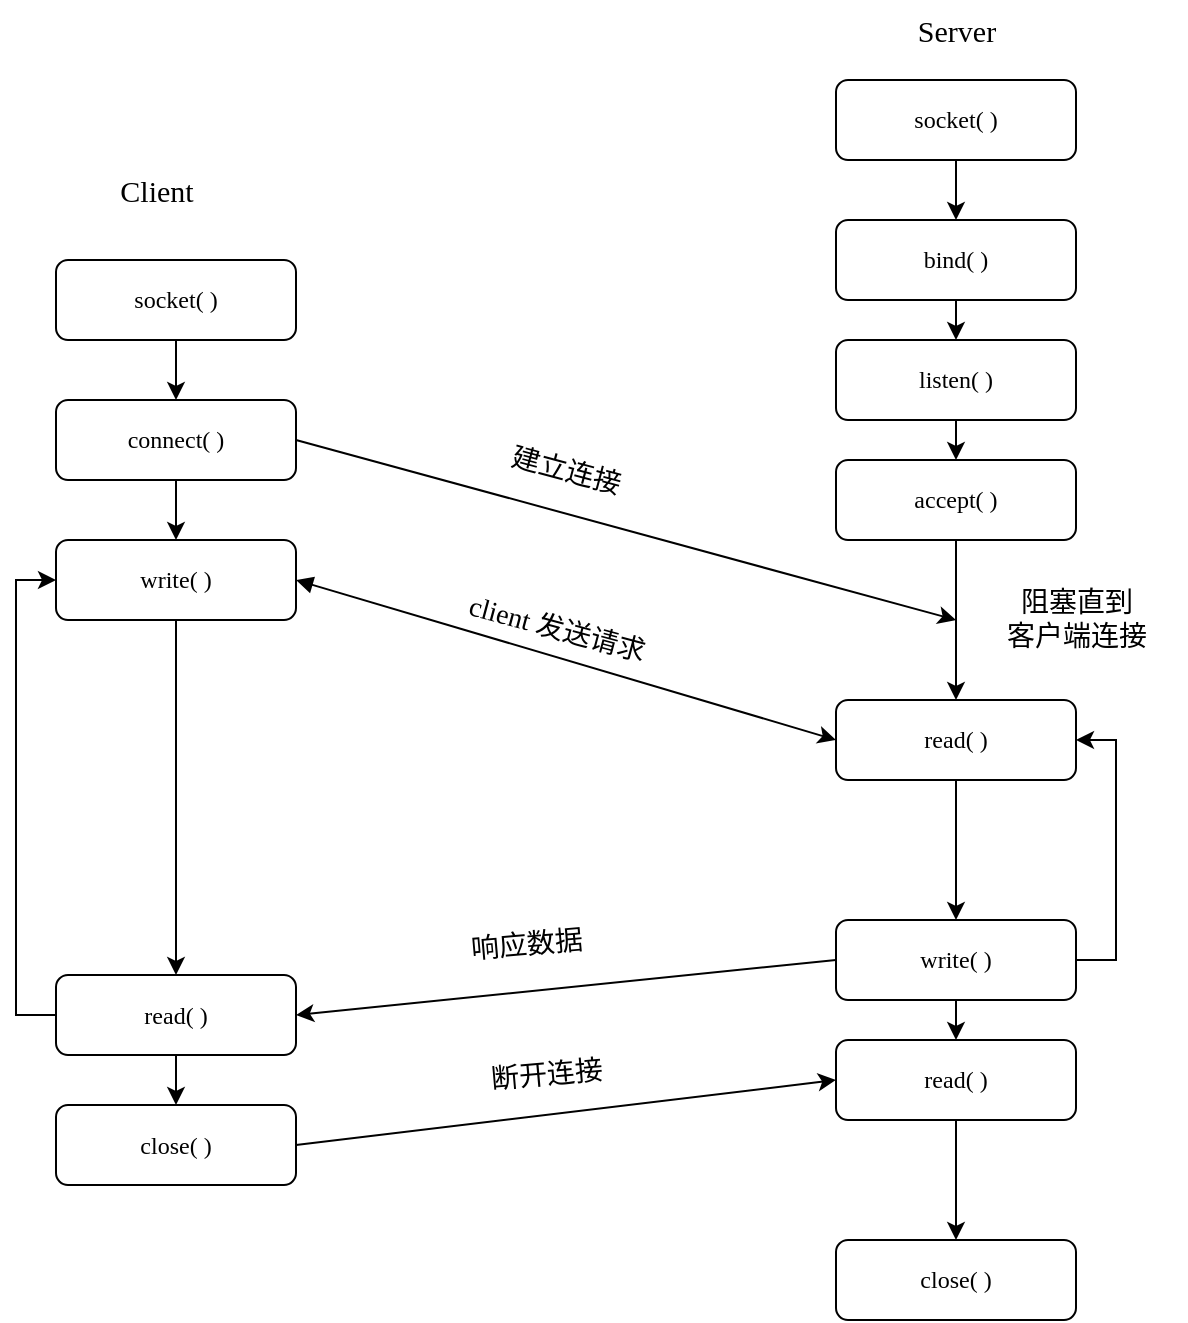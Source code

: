 <mxfile version="23.0.2" type="device">
  <diagram name="第 1 页" id="0UkRAWhv97G_hta1VuXM">
    <mxGraphModel dx="1434" dy="878" grid="1" gridSize="10" guides="1" tooltips="1" connect="1" arrows="1" fold="1" page="1" pageScale="1" pageWidth="827" pageHeight="1169" math="0" shadow="0">
      <root>
        <mxCell id="0" />
        <mxCell id="1" parent="0" />
        <mxCell id="wZC5xmdolLClaahxzQqj-42" style="edgeStyle=orthogonalEdgeStyle;rounded=0;orthogonalLoop=1;jettySize=auto;html=1;exitX=0.5;exitY=1;exitDx=0;exitDy=0;entryX=0.5;entryY=0;entryDx=0;entryDy=0;" edge="1" parent="1" source="wZC5xmdolLClaahxzQqj-5" target="wZC5xmdolLClaahxzQqj-15">
          <mxGeometry relative="1" as="geometry" />
        </mxCell>
        <mxCell id="wZC5xmdolLClaahxzQqj-5" value="socket( )" style="rounded=1;whiteSpace=wrap;html=1;fontFamily=Maple Mono SC NF;" vertex="1" parent="1">
          <mxGeometry x="460" y="200" width="120" height="40" as="geometry" />
        </mxCell>
        <mxCell id="wZC5xmdolLClaahxzQqj-35" style="edgeStyle=orthogonalEdgeStyle;rounded=0;orthogonalLoop=1;jettySize=auto;html=1;exitX=0.5;exitY=1;exitDx=0;exitDy=0;fontFamily=Maple Mono SC NF;" edge="1" parent="1" source="wZC5xmdolLClaahxzQqj-14" target="wZC5xmdolLClaahxzQqj-18">
          <mxGeometry relative="1" as="geometry" />
        </mxCell>
        <mxCell id="wZC5xmdolLClaahxzQqj-14" value="accept( )" style="rounded=1;whiteSpace=wrap;html=1;fontFamily=Maple Mono SC NF;" vertex="1" parent="1">
          <mxGeometry x="460" y="390" width="120" height="40" as="geometry" />
        </mxCell>
        <mxCell id="wZC5xmdolLClaahxzQqj-43" style="edgeStyle=orthogonalEdgeStyle;rounded=0;orthogonalLoop=1;jettySize=auto;html=1;exitX=0.5;exitY=1;exitDx=0;exitDy=0;entryX=0.5;entryY=0;entryDx=0;entryDy=0;" edge="1" parent="1" source="wZC5xmdolLClaahxzQqj-15" target="wZC5xmdolLClaahxzQqj-16">
          <mxGeometry relative="1" as="geometry" />
        </mxCell>
        <mxCell id="wZC5xmdolLClaahxzQqj-15" value="bind( )" style="rounded=1;whiteSpace=wrap;html=1;fontFamily=Maple Mono SC NF;" vertex="1" parent="1">
          <mxGeometry x="460" y="270" width="120" height="40" as="geometry" />
        </mxCell>
        <mxCell id="wZC5xmdolLClaahxzQqj-44" style="edgeStyle=orthogonalEdgeStyle;rounded=0;orthogonalLoop=1;jettySize=auto;html=1;exitX=0.5;exitY=1;exitDx=0;exitDy=0;entryX=0.5;entryY=0;entryDx=0;entryDy=0;fontFamily=Maple Mono SC NF;" edge="1" parent="1" source="wZC5xmdolLClaahxzQqj-16" target="wZC5xmdolLClaahxzQqj-14">
          <mxGeometry relative="1" as="geometry" />
        </mxCell>
        <mxCell id="wZC5xmdolLClaahxzQqj-16" value="listen( )" style="rounded=1;whiteSpace=wrap;html=1;fontFamily=Maple Mono SC NF;" vertex="1" parent="1">
          <mxGeometry x="460" y="330" width="120" height="40" as="geometry" />
        </mxCell>
        <mxCell id="wZC5xmdolLClaahxzQqj-37" style="edgeStyle=orthogonalEdgeStyle;rounded=0;orthogonalLoop=1;jettySize=auto;html=1;exitX=1;exitY=0.5;exitDx=0;exitDy=0;entryX=1;entryY=0.5;entryDx=0;entryDy=0;fontFamily=Maple Mono SC NF;" edge="1" parent="1" source="wZC5xmdolLClaahxzQqj-17" target="wZC5xmdolLClaahxzQqj-18">
          <mxGeometry relative="1" as="geometry" />
        </mxCell>
        <mxCell id="wZC5xmdolLClaahxzQqj-38" style="edgeStyle=orthogonalEdgeStyle;rounded=0;orthogonalLoop=1;jettySize=auto;html=1;exitX=0.5;exitY=1;exitDx=0;exitDy=0;entryX=0.5;entryY=0;entryDx=0;entryDy=0;fontFamily=Maple Mono SC NF;" edge="1" parent="1" source="wZC5xmdolLClaahxzQqj-17" target="wZC5xmdolLClaahxzQqj-20">
          <mxGeometry relative="1" as="geometry" />
        </mxCell>
        <mxCell id="wZC5xmdolLClaahxzQqj-40" style="rounded=0;orthogonalLoop=1;jettySize=auto;html=1;exitX=0;exitY=0.5;exitDx=0;exitDy=0;entryX=1;entryY=0.5;entryDx=0;entryDy=0;" edge="1" parent="1" source="wZC5xmdolLClaahxzQqj-17" target="wZC5xmdolLClaahxzQqj-24">
          <mxGeometry relative="1" as="geometry" />
        </mxCell>
        <mxCell id="wZC5xmdolLClaahxzQqj-17" value="write( )" style="rounded=1;whiteSpace=wrap;html=1;fontFamily=Maple Mono SC NF;" vertex="1" parent="1">
          <mxGeometry x="460" y="620" width="120" height="40" as="geometry" />
        </mxCell>
        <mxCell id="wZC5xmdolLClaahxzQqj-36" style="edgeStyle=orthogonalEdgeStyle;rounded=0;orthogonalLoop=1;jettySize=auto;html=1;exitX=0.5;exitY=1;exitDx=0;exitDy=0;entryX=0.5;entryY=0;entryDx=0;entryDy=0;fontFamily=Maple Mono SC NF;" edge="1" parent="1" source="wZC5xmdolLClaahxzQqj-18" target="wZC5xmdolLClaahxzQqj-17">
          <mxGeometry relative="1" as="geometry" />
        </mxCell>
        <mxCell id="wZC5xmdolLClaahxzQqj-18" value="read( )" style="rounded=1;whiteSpace=wrap;html=1;fontFamily=Maple Mono SC NF;" vertex="1" parent="1">
          <mxGeometry x="460" y="510" width="120" height="40" as="geometry" />
        </mxCell>
        <mxCell id="wZC5xmdolLClaahxzQqj-39" style="edgeStyle=orthogonalEdgeStyle;rounded=0;orthogonalLoop=1;jettySize=auto;html=1;exitX=0.5;exitY=1;exitDx=0;exitDy=0;entryX=0.5;entryY=0;entryDx=0;entryDy=0;fontFamily=Maple Mono SC NF;" edge="1" parent="1" source="wZC5xmdolLClaahxzQqj-20" target="wZC5xmdolLClaahxzQqj-21">
          <mxGeometry relative="1" as="geometry" />
        </mxCell>
        <mxCell id="wZC5xmdolLClaahxzQqj-20" value="read( )" style="rounded=1;whiteSpace=wrap;html=1;fontFamily=Maple Mono SC NF;" vertex="1" parent="1">
          <mxGeometry x="460" y="680" width="120" height="40" as="geometry" />
        </mxCell>
        <mxCell id="wZC5xmdolLClaahxzQqj-21" value="close( )" style="rounded=1;whiteSpace=wrap;html=1;fontFamily=Maple Mono SC NF;" vertex="1" parent="1">
          <mxGeometry x="460" y="780" width="120" height="40" as="geometry" />
        </mxCell>
        <mxCell id="wZC5xmdolLClaahxzQqj-28" style="edgeStyle=orthogonalEdgeStyle;rounded=0;orthogonalLoop=1;jettySize=auto;html=1;exitX=0.5;exitY=1;exitDx=0;exitDy=0;entryX=0.5;entryY=0;entryDx=0;entryDy=0;" edge="1" parent="1" source="wZC5xmdolLClaahxzQqj-22" target="wZC5xmdolLClaahxzQqj-25">
          <mxGeometry relative="1" as="geometry" />
        </mxCell>
        <mxCell id="wZC5xmdolLClaahxzQqj-22" value="&lt;font&gt;socket( )&lt;/font&gt;" style="rounded=1;whiteSpace=wrap;html=1;fontFamily=Maple Mono SC NF;" vertex="1" parent="1">
          <mxGeometry x="70" y="290" width="120" height="40" as="geometry" />
        </mxCell>
        <mxCell id="wZC5xmdolLClaahxzQqj-41" style="rounded=0;orthogonalLoop=1;jettySize=auto;html=1;exitX=1;exitY=0.5;exitDx=0;exitDy=0;entryX=0;entryY=0.5;entryDx=0;entryDy=0;" edge="1" parent="1" source="wZC5xmdolLClaahxzQqj-23" target="wZC5xmdolLClaahxzQqj-20">
          <mxGeometry relative="1" as="geometry" />
        </mxCell>
        <mxCell id="wZC5xmdolLClaahxzQqj-23" value="close( )" style="rounded=1;whiteSpace=wrap;html=1;fontFamily=Maple Mono SC NF;" vertex="1" parent="1">
          <mxGeometry x="70" y="712.5" width="120" height="40" as="geometry" />
        </mxCell>
        <mxCell id="wZC5xmdolLClaahxzQqj-32" style="edgeStyle=orthogonalEdgeStyle;rounded=0;orthogonalLoop=1;jettySize=auto;html=1;exitX=0.5;exitY=1;exitDx=0;exitDy=0;entryX=0.5;entryY=0;entryDx=0;entryDy=0;" edge="1" parent="1" source="wZC5xmdolLClaahxzQqj-24" target="wZC5xmdolLClaahxzQqj-23">
          <mxGeometry relative="1" as="geometry" />
        </mxCell>
        <mxCell id="wZC5xmdolLClaahxzQqj-33" style="edgeStyle=orthogonalEdgeStyle;rounded=0;orthogonalLoop=1;jettySize=auto;html=1;exitX=0;exitY=0.5;exitDx=0;exitDy=0;entryX=0;entryY=0.5;entryDx=0;entryDy=0;" edge="1" parent="1" source="wZC5xmdolLClaahxzQqj-24" target="wZC5xmdolLClaahxzQqj-26">
          <mxGeometry relative="1" as="geometry" />
        </mxCell>
        <mxCell id="wZC5xmdolLClaahxzQqj-24" value="read( )" style="rounded=1;whiteSpace=wrap;html=1;fontFamily=Maple Mono SC NF;" vertex="1" parent="1">
          <mxGeometry x="70" y="647.5" width="120" height="40" as="geometry" />
        </mxCell>
        <mxCell id="wZC5xmdolLClaahxzQqj-29" style="edgeStyle=orthogonalEdgeStyle;rounded=0;orthogonalLoop=1;jettySize=auto;html=1;exitX=0.5;exitY=1;exitDx=0;exitDy=0;entryX=0.5;entryY=0;entryDx=0;entryDy=0;" edge="1" parent="1" source="wZC5xmdolLClaahxzQqj-25" target="wZC5xmdolLClaahxzQqj-26">
          <mxGeometry relative="1" as="geometry" />
        </mxCell>
        <mxCell id="wZC5xmdolLClaahxzQqj-48" style="rounded=0;orthogonalLoop=1;jettySize=auto;html=1;exitX=1;exitY=0.5;exitDx=0;exitDy=0;" edge="1" parent="1" source="wZC5xmdolLClaahxzQqj-25">
          <mxGeometry relative="1" as="geometry">
            <mxPoint x="520" y="470" as="targetPoint" />
          </mxGeometry>
        </mxCell>
        <mxCell id="wZC5xmdolLClaahxzQqj-25" value="connect( )" style="rounded=1;whiteSpace=wrap;html=1;fontFamily=Maple Mono SC NF;" vertex="1" parent="1">
          <mxGeometry x="70" y="360" width="120" height="40" as="geometry" />
        </mxCell>
        <mxCell id="wZC5xmdolLClaahxzQqj-30" style="edgeStyle=orthogonalEdgeStyle;rounded=0;orthogonalLoop=1;jettySize=auto;html=1;exitX=0.5;exitY=1;exitDx=0;exitDy=0;entryX=0.5;entryY=0;entryDx=0;entryDy=0;" edge="1" parent="1" source="wZC5xmdolLClaahxzQqj-26" target="wZC5xmdolLClaahxzQqj-24">
          <mxGeometry relative="1" as="geometry" />
        </mxCell>
        <mxCell id="wZC5xmdolLClaahxzQqj-34" style="rounded=0;orthogonalLoop=1;jettySize=auto;html=1;exitX=1;exitY=0.5;exitDx=0;exitDy=0;entryX=0;entryY=0.5;entryDx=0;entryDy=0;startArrow=block;startFill=1;" edge="1" parent="1" source="wZC5xmdolLClaahxzQqj-26" target="wZC5xmdolLClaahxzQqj-18">
          <mxGeometry relative="1" as="geometry" />
        </mxCell>
        <mxCell id="wZC5xmdolLClaahxzQqj-26" value="write( )" style="rounded=1;whiteSpace=wrap;html=1;fontFamily=Maple Mono SC NF;" vertex="1" parent="1">
          <mxGeometry x="70" y="430" width="120" height="40" as="geometry" />
        </mxCell>
        <mxCell id="wZC5xmdolLClaahxzQqj-45" value="建立连接" style="text;strokeColor=none;align=center;fillColor=none;html=1;verticalAlign=middle;whiteSpace=wrap;rounded=0;rotation=15;fontFamily=Maple Mono SC NF;fontSize=14;" vertex="1" parent="1">
          <mxGeometry x="289.83" y="381.29" width="70" height="30" as="geometry" />
        </mxCell>
        <mxCell id="wZC5xmdolLClaahxzQqj-49" value="client 发送请求" style="text;html=1;align=center;verticalAlign=middle;resizable=0;points=[];autosize=1;strokeColor=none;fillColor=none;rotation=15;fontSize=14;fontFamily=Maple Mono SC NF;" vertex="1" parent="1">
          <mxGeometry x="245" y="460" width="150" height="30" as="geometry" />
        </mxCell>
        <mxCell id="wZC5xmdolLClaahxzQqj-50" value="阻塞直到&lt;br style=&quot;font-size: 14px;&quot;&gt;客户端连接" style="text;html=1;align=center;verticalAlign=middle;resizable=0;points=[];autosize=1;strokeColor=none;fillColor=none;fontFamily=Maple Mono SC NF;fontSize=14;" vertex="1" parent="1">
          <mxGeometry x="525" y="445" width="110" height="50" as="geometry" />
        </mxCell>
        <mxCell id="wZC5xmdolLClaahxzQqj-51" value="响应数据" style="text;html=1;align=center;verticalAlign=middle;resizable=0;points=[];autosize=1;strokeColor=none;fillColor=none;rotation=-5;fontFamily=Maple Mono SC NF;fontSize=14;" vertex="1" parent="1">
          <mxGeometry x="260" y="617.5" width="90" height="30" as="geometry" />
        </mxCell>
        <mxCell id="wZC5xmdolLClaahxzQqj-52" value="断开连接" style="text;html=1;align=center;verticalAlign=middle;resizable=0;points=[];autosize=1;strokeColor=none;fillColor=none;rotation=-5;fontFamily=Maple Mono SC NF;fontSize=14;" vertex="1" parent="1">
          <mxGeometry x="270" y="682.5" width="90" height="30" as="geometry" />
        </mxCell>
        <mxCell id="wZC5xmdolLClaahxzQqj-56" value="&lt;font style=&quot;font-size: 15px;&quot; face=&quot;Maple Mono SC NF&quot;&gt;Client&lt;/font&gt;" style="text;html=1;align=center;verticalAlign=middle;resizable=0;points=[];autosize=1;strokeColor=none;fillColor=none;" vertex="1" parent="1">
          <mxGeometry x="80" y="240" width="80" height="30" as="geometry" />
        </mxCell>
        <mxCell id="wZC5xmdolLClaahxzQqj-57" value="&lt;font style=&quot;font-size: 15px;&quot; face=&quot;Maple Mono SC NF&quot;&gt;Server&lt;/font&gt;" style="text;html=1;align=center;verticalAlign=middle;resizable=0;points=[];autosize=1;strokeColor=none;fillColor=none;" vertex="1" parent="1">
          <mxGeometry x="480" y="160" width="80" height="30" as="geometry" />
        </mxCell>
      </root>
    </mxGraphModel>
  </diagram>
</mxfile>
